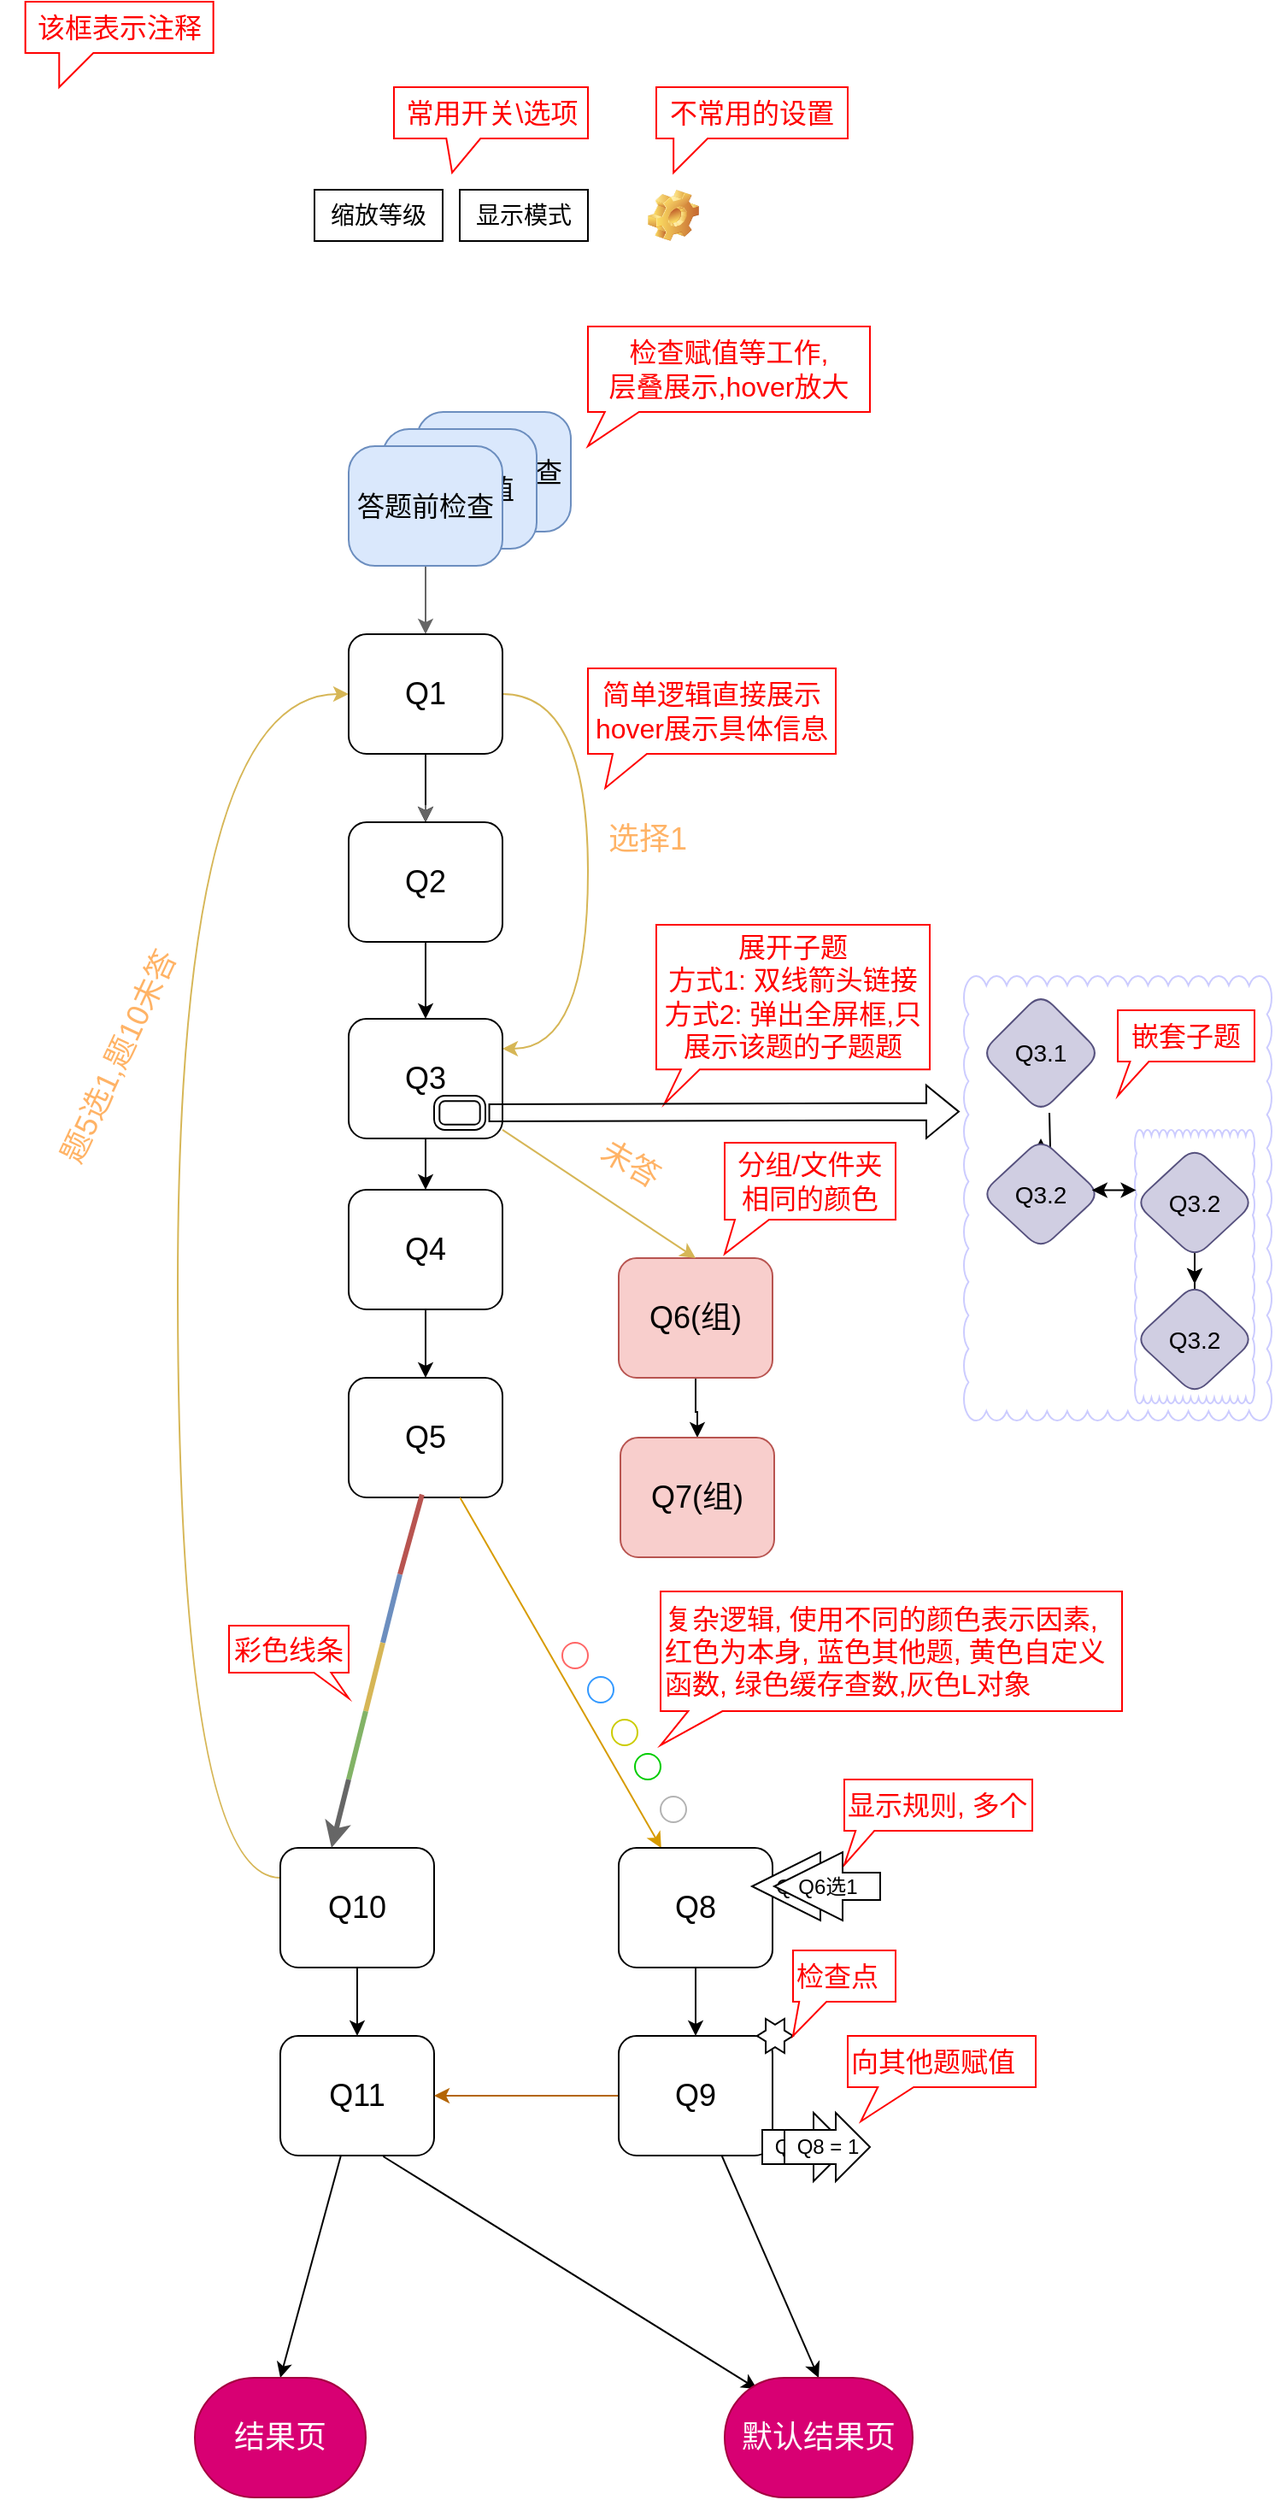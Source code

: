 <mxfile version="23.1.5" type="github">
  <diagram name="第 1 页" id="kc1cU_msiuEV9yWqQzwE">
    <mxGraphModel dx="2868" dy="2661" grid="1" gridSize="10" guides="1" tooltips="1" connect="1" arrows="0" fold="1" page="1" pageScale="1" pageWidth="827" pageHeight="1169" math="0" shadow="0">
      <root>
        <mxCell id="0" />
        <mxCell id="1" parent="0" />
        <mxCell id="Ti-5W8SZTmlNvOi37wGD-39" value="&lt;font style=&quot;font-size: 16px;&quot;&gt;答题前检查&lt;/font&gt;" style="rounded=1;whiteSpace=wrap;html=1;arcSize=22;fillColor=#dae8fc;strokeColor=#6c8ebf;" parent="1" vertex="1">
          <mxGeometry x="250" y="20" width="90" height="70" as="geometry" />
        </mxCell>
        <mxCell id="Ti-5W8SZTmlNvOi37wGD-38" value="&lt;font style=&quot;font-size: 16px;&quot;&gt;检查赋值&lt;/font&gt;" style="rounded=1;whiteSpace=wrap;html=1;arcSize=22;fillColor=#dae8fc;strokeColor=#6c8ebf;" parent="1" vertex="1">
          <mxGeometry x="230" y="30" width="90" height="70" as="geometry" />
        </mxCell>
        <mxCell id="iWW-S0E6aqb98GSkMhKx-111" value="" style="whiteSpace=wrap;html=1;shape=mxgraph.basic.cloud_rect;strokeColor=#CCCCFF;" parent="1" vertex="1">
          <mxGeometry x="570" y="350" width="180" height="260" as="geometry" />
        </mxCell>
        <mxCell id="iWW-S0E6aqb98GSkMhKx-15" style="edgeStyle=orthogonalEdgeStyle;rounded=0;orthogonalLoop=1;jettySize=auto;html=1;entryX=0.5;entryY=0;entryDx=0;entryDy=0;fillColor=#f5f5f5;strokeColor=#666666;" parent="1" source="iWW-S0E6aqb98GSkMhKx-3" target="iWW-S0E6aqb98GSkMhKx-4" edge="1">
          <mxGeometry relative="1" as="geometry" />
        </mxCell>
        <mxCell id="iWW-S0E6aqb98GSkMhKx-50" style="edgeStyle=orthogonalEdgeStyle;rounded=0;orthogonalLoop=1;jettySize=auto;html=1;entryX=0.5;entryY=0;entryDx=0;entryDy=0;" parent="1" source="iWW-S0E6aqb98GSkMhKx-4" target="iWW-S0E6aqb98GSkMhKx-26" edge="1">
          <mxGeometry relative="1" as="geometry" />
        </mxCell>
        <mxCell id="iWW-S0E6aqb98GSkMhKx-55" style="rounded=0;orthogonalLoop=1;jettySize=auto;html=1;entryX=1;entryY=0.25;entryDx=0;entryDy=0;edgeStyle=orthogonalEdgeStyle;curved=1;fillColor=#fff2cc;strokeColor=#d6b656;" parent="1" source="iWW-S0E6aqb98GSkMhKx-4" target="iWW-S0E6aqb98GSkMhKx-27" edge="1">
          <mxGeometry relative="1" as="geometry">
            <Array as="points">
              <mxPoint x="350" y="185" />
              <mxPoint x="350" y="393" />
            </Array>
          </mxGeometry>
        </mxCell>
        <mxCell id="iWW-S0E6aqb98GSkMhKx-4" value="&lt;font style=&quot;font-size: 18px;&quot;&gt;Q1&lt;/font&gt;" style="rounded=1;whiteSpace=wrap;html=1;" parent="1" vertex="1">
          <mxGeometry x="210" y="150" width="90" height="70" as="geometry" />
        </mxCell>
        <mxCell id="iWW-S0E6aqb98GSkMhKx-25" style="edgeStyle=orthogonalEdgeStyle;rounded=0;orthogonalLoop=1;jettySize=auto;html=1;entryX=0.5;entryY=0;entryDx=0;entryDy=0;fillColor=#f5f5f5;strokeColor=#666666;" parent="1" target="iWW-S0E6aqb98GSkMhKx-26" edge="1">
          <mxGeometry relative="1" as="geometry">
            <mxPoint x="255" y="250" as="sourcePoint" />
          </mxGeometry>
        </mxCell>
        <mxCell id="iWW-S0E6aqb98GSkMhKx-28" value="" style="edgeStyle=orthogonalEdgeStyle;rounded=0;orthogonalLoop=1;jettySize=auto;html=1;" parent="1" source="iWW-S0E6aqb98GSkMhKx-26" target="iWW-S0E6aqb98GSkMhKx-27" edge="1">
          <mxGeometry relative="1" as="geometry" />
        </mxCell>
        <mxCell id="iWW-S0E6aqb98GSkMhKx-26" value="&lt;font style=&quot;font-size: 18px;&quot;&gt;Q2&lt;/font&gt;" style="rounded=1;whiteSpace=wrap;html=1;" parent="1" vertex="1">
          <mxGeometry x="210" y="260" width="90" height="70" as="geometry" />
        </mxCell>
        <mxCell id="iWW-S0E6aqb98GSkMhKx-30" value="" style="edgeStyle=orthogonalEdgeStyle;rounded=0;orthogonalLoop=1;jettySize=auto;html=1;" parent="1" source="iWW-S0E6aqb98GSkMhKx-27" target="iWW-S0E6aqb98GSkMhKx-29" edge="1">
          <mxGeometry relative="1" as="geometry" />
        </mxCell>
        <mxCell id="iWW-S0E6aqb98GSkMhKx-27" value="&lt;span style=&quot;font-size: 18px;&quot;&gt;Q3&lt;/span&gt;" style="rounded=1;whiteSpace=wrap;html=1;" parent="1" vertex="1">
          <mxGeometry x="210" y="375" width="90" height="70" as="geometry" />
        </mxCell>
        <mxCell id="iWW-S0E6aqb98GSkMhKx-32" value="" style="edgeStyle=orthogonalEdgeStyle;rounded=0;orthogonalLoop=1;jettySize=auto;html=1;" parent="1" source="iWW-S0E6aqb98GSkMhKx-29" target="iWW-S0E6aqb98GSkMhKx-31" edge="1">
          <mxGeometry relative="1" as="geometry" />
        </mxCell>
        <mxCell id="iWW-S0E6aqb98GSkMhKx-29" value="&lt;font style=&quot;font-size: 18px;&quot;&gt;Q4&lt;/font&gt;" style="rounded=1;whiteSpace=wrap;html=1;" parent="1" vertex="1">
          <mxGeometry x="210" y="475" width="90" height="70" as="geometry" />
        </mxCell>
        <mxCell id="iWW-S0E6aqb98GSkMhKx-31" value="&lt;font style=&quot;font-size: 18px;&quot;&gt;Q5&lt;/font&gt;" style="rounded=1;whiteSpace=wrap;html=1;" parent="1" vertex="1">
          <mxGeometry x="210" y="585" width="90" height="70" as="geometry" />
        </mxCell>
        <mxCell id="iWW-S0E6aqb98GSkMhKx-39" value="" style="edgeStyle=orthogonalEdgeStyle;rounded=0;orthogonalLoop=1;jettySize=auto;html=1;" parent="1" source="iWW-S0E6aqb98GSkMhKx-33" target="iWW-S0E6aqb98GSkMhKx-38" edge="1">
          <mxGeometry relative="1" as="geometry" />
        </mxCell>
        <mxCell id="iWW-S0E6aqb98GSkMhKx-65" style="edgeStyle=orthogonalEdgeStyle;rounded=0;orthogonalLoop=1;jettySize=auto;html=1;entryX=0;entryY=0.5;entryDx=0;entryDy=0;exitX=0;exitY=0.25;exitDx=0;exitDy=0;curved=1;fillColor=#fff2cc;strokeColor=#d6b656;" parent="1" source="iWW-S0E6aqb98GSkMhKx-33" target="iWW-S0E6aqb98GSkMhKx-4" edge="1">
          <mxGeometry relative="1" as="geometry">
            <Array as="points">
              <mxPoint x="110" y="878" />
              <mxPoint x="110" y="185" />
            </Array>
          </mxGeometry>
        </mxCell>
        <mxCell id="iWW-S0E6aqb98GSkMhKx-33" value="&lt;span style=&quot;font-size: 18px;&quot;&gt;Q10&lt;/span&gt;" style="rounded=1;whiteSpace=wrap;html=1;" parent="1" vertex="1">
          <mxGeometry x="170.0" y="860" width="90" height="70" as="geometry" />
        </mxCell>
        <mxCell id="iWW-S0E6aqb98GSkMhKx-36" value="" style="rounded=0;orthogonalLoop=1;jettySize=auto;html=1;fillColor=#ffcd28;gradientColor=#ffa500;strokeColor=#d79b00;" parent="1" source="iWW-S0E6aqb98GSkMhKx-31" target="iWW-S0E6aqb98GSkMhKx-37" edge="1">
          <mxGeometry relative="1" as="geometry">
            <mxPoint x="414" y="850" as="sourcePoint" />
          </mxGeometry>
        </mxCell>
        <mxCell id="iWW-S0E6aqb98GSkMhKx-41" value="" style="edgeStyle=orthogonalEdgeStyle;rounded=0;orthogonalLoop=1;jettySize=auto;html=1;" parent="1" source="iWW-S0E6aqb98GSkMhKx-37" target="iWW-S0E6aqb98GSkMhKx-40" edge="1">
          <mxGeometry relative="1" as="geometry" />
        </mxCell>
        <mxCell id="iWW-S0E6aqb98GSkMhKx-37" value="&lt;font style=&quot;font-size: 18px;&quot;&gt;Q8&lt;/font&gt;" style="rounded=1;whiteSpace=wrap;html=1;" parent="1" vertex="1">
          <mxGeometry x="368" y="860" width="90" height="70" as="geometry" />
        </mxCell>
        <mxCell id="iWW-S0E6aqb98GSkMhKx-44" style="rounded=0;orthogonalLoop=1;jettySize=auto;html=1;strokeColor=default;entryX=0.173;entryY=0.094;entryDx=0;entryDy=0;entryPerimeter=0;exitX=0.669;exitY=1.007;exitDx=0;exitDy=0;exitPerimeter=0;" parent="1" source="iWW-S0E6aqb98GSkMhKx-38" target="iWW-S0E6aqb98GSkMhKx-42" edge="1">
          <mxGeometry relative="1" as="geometry" />
        </mxCell>
        <mxCell id="Ti-5W8SZTmlNvOi37wGD-48" style="rounded=0;orthogonalLoop=1;jettySize=auto;html=1;entryX=0.5;entryY=0;entryDx=0;entryDy=0;" parent="1" source="iWW-S0E6aqb98GSkMhKx-38" target="Ti-5W8SZTmlNvOi37wGD-47" edge="1">
          <mxGeometry relative="1" as="geometry" />
        </mxCell>
        <mxCell id="iWW-S0E6aqb98GSkMhKx-38" value="&lt;font style=&quot;font-size: 18px;&quot;&gt;Q11&lt;/font&gt;" style="rounded=1;whiteSpace=wrap;html=1;" parent="1" vertex="1">
          <mxGeometry x="170.0" y="970" width="90" height="70" as="geometry" />
        </mxCell>
        <mxCell id="iWW-S0E6aqb98GSkMhKx-43" value="" style="rounded=1;orthogonalLoop=1;jettySize=auto;html=1;entryX=0.5;entryY=0;entryDx=0;entryDy=0;" parent="1" source="iWW-S0E6aqb98GSkMhKx-40" target="iWW-S0E6aqb98GSkMhKx-42" edge="1">
          <mxGeometry relative="1" as="geometry">
            <Array as="points" />
          </mxGeometry>
        </mxCell>
        <mxCell id="iWW-S0E6aqb98GSkMhKx-75" style="edgeStyle=orthogonalEdgeStyle;rounded=0;orthogonalLoop=1;jettySize=auto;html=1;fillColor=#fad7ac;strokeColor=#b46504;" parent="1" source="iWW-S0E6aqb98GSkMhKx-40" target="iWW-S0E6aqb98GSkMhKx-38" edge="1">
          <mxGeometry relative="1" as="geometry" />
        </mxCell>
        <mxCell id="iWW-S0E6aqb98GSkMhKx-40" value="&lt;font style=&quot;font-size: 18px;&quot;&gt;Q9&lt;/font&gt;" style="rounded=1;whiteSpace=wrap;html=1;" parent="1" vertex="1">
          <mxGeometry x="368" y="970" width="90" height="70" as="geometry" />
        </mxCell>
        <mxCell id="iWW-S0E6aqb98GSkMhKx-42" value="&lt;span style=&quot;font-size: 18px;&quot;&gt;默认结果页&lt;/span&gt;" style="rounded=1;whiteSpace=wrap;html=1;arcSize=50;fillColor=#d80073;fontColor=#ffffff;strokeColor=#A50040;" parent="1" vertex="1">
          <mxGeometry x="430" y="1170" width="110" height="70" as="geometry" />
        </mxCell>
        <mxCell id="Ti-5W8SZTmlNvOi37wGD-15" style="edgeStyle=orthogonalEdgeStyle;rounded=0;orthogonalLoop=1;jettySize=auto;html=1;" parent="1" target="iWW-S0E6aqb98GSkMhKx-53" edge="1">
          <mxGeometry relative="1" as="geometry">
            <mxPoint x="620" y="430" as="sourcePoint" />
          </mxGeometry>
        </mxCell>
        <mxCell id="iWW-S0E6aqb98GSkMhKx-48" value="&lt;font style=&quot;font-size: 14px;&quot;&gt;Q3.1&lt;/font&gt;" style="rhombus;whiteSpace=wrap;html=1;rounded=1;fillColor=#d0cee2;strokeColor=#56517e;" parent="1" vertex="1">
          <mxGeometry x="580" y="360" width="70" height="70" as="geometry" />
        </mxCell>
        <mxCell id="iWW-S0E6aqb98GSkMhKx-53" value="&lt;font style=&quot;font-size: 14px;&quot;&gt;Q3.2&lt;/font&gt;" style="rhombus;whiteSpace=wrap;html=1;rounded=1;fillColor=#d0cee2;strokeColor=#56517e;" parent="1" vertex="1">
          <mxGeometry x="580" y="445" width="70" height="65" as="geometry" />
        </mxCell>
        <mxCell id="iWW-S0E6aqb98GSkMhKx-64" value="" style="edgeStyle=orthogonalEdgeStyle;rounded=0;orthogonalLoop=1;jettySize=auto;html=1;" parent="1" source="iWW-S0E6aqb98GSkMhKx-57" target="iWW-S0E6aqb98GSkMhKx-63" edge="1">
          <mxGeometry relative="1" as="geometry" />
        </mxCell>
        <mxCell id="iWW-S0E6aqb98GSkMhKx-57" value="&lt;span style=&quot;font-size: 18px;&quot;&gt;Q6(组)&lt;/span&gt;" style="rounded=1;whiteSpace=wrap;html=1;fillColor=#f8cecc;strokeColor=#b85450;" parent="1" vertex="1">
          <mxGeometry x="368" y="515" width="90" height="70" as="geometry" />
        </mxCell>
        <mxCell id="iWW-S0E6aqb98GSkMhKx-59" value="" style="endArrow=classic;html=1;rounded=0;entryX=0.5;entryY=0;entryDx=0;entryDy=0;fillColor=#fff2cc;strokeColor=#d6b656;" parent="1" source="iWW-S0E6aqb98GSkMhKx-27" target="iWW-S0E6aqb98GSkMhKx-57" edge="1">
          <mxGeometry width="50" height="50" relative="1" as="geometry">
            <mxPoint x="289.0" y="409.58" as="sourcePoint" />
            <mxPoint x="408.58" y="475.0" as="targetPoint" />
          </mxGeometry>
        </mxCell>
        <mxCell id="iWW-S0E6aqb98GSkMhKx-63" value="&lt;span style=&quot;font-size: 18px;&quot;&gt;Q7(组)&lt;/span&gt;" style="rounded=1;whiteSpace=wrap;html=1;fillColor=#f8cecc;strokeColor=#b85450;" parent="1" vertex="1">
          <mxGeometry x="369" y="620" width="90" height="70" as="geometry" />
        </mxCell>
        <mxCell id="iWW-S0E6aqb98GSkMhKx-66" value="选择1" style="text;strokeColor=none;align=center;fillColor=none;html=1;verticalAlign=middle;whiteSpace=wrap;rounded=0;fontSize=18;fontColor=#FFB366;" parent="1" vertex="1">
          <mxGeometry x="360" y="260" width="50" height="20" as="geometry" />
        </mxCell>
        <mxCell id="iWW-S0E6aqb98GSkMhKx-67" value="题5选1,题10未答" style="text;strokeColor=none;align=center;fillColor=none;html=1;verticalAlign=middle;whiteSpace=wrap;rounded=0;fontSize=18;fontColor=#FFB366;rotation=-65;" parent="1" vertex="1">
          <mxGeometry x="-30.0" y="370.0" width="211.67" height="54.68" as="geometry" />
        </mxCell>
        <mxCell id="iWW-S0E6aqb98GSkMhKx-72" value="未答" style="text;strokeColor=none;align=center;fillColor=none;html=1;verticalAlign=middle;whiteSpace=wrap;rounded=0;fontSize=18;fontColor=#FFB366;rotation=30;" parent="1" vertex="1">
          <mxGeometry x="350" y="450" width="50" height="20" as="geometry" />
        </mxCell>
        <mxCell id="iWW-S0E6aqb98GSkMhKx-78" value="&lt;font color=&quot;#ff0000&quot; style=&quot;font-size: 16px;&quot;&gt;简单逻辑直接展示&lt;br&gt;hover展示具体信息&lt;br&gt;&lt;/font&gt;" style="shape=callout;whiteSpace=wrap;html=1;perimeter=calloutPerimeter;position2=0.07;size=20;position=0.1;strokeColor=#FF0000;" parent="1" vertex="1">
          <mxGeometry x="350" y="170" width="145" height="70" as="geometry" />
        </mxCell>
        <mxCell id="iWW-S0E6aqb98GSkMhKx-82" value="&lt;font color=&quot;#ff0000&quot;&gt;&lt;span style=&quot;font-size: 16px;&quot;&gt;该框表示注释&lt;/span&gt;&lt;/font&gt;" style="shape=callout;whiteSpace=wrap;html=1;perimeter=calloutPerimeter;position2=0.18;size=20;position=0.18;strokeColor=#FF0000;" parent="1" vertex="1">
          <mxGeometry x="20.83" y="-220" width="110" height="50" as="geometry" />
        </mxCell>
        <mxCell id="iWW-S0E6aqb98GSkMhKx-83" value="&lt;font color=&quot;#ff0000&quot; style=&quot;font-size: 16px;&quot;&gt;分组/文件夹 相同的颜色&lt;/font&gt;" style="shape=callout;whiteSpace=wrap;html=1;perimeter=calloutPerimeter;position2=0;size=20;position=0.06;strokeColor=#FF0000;" parent="1" vertex="1">
          <mxGeometry x="430" y="447.5" width="100" height="65" as="geometry" />
        </mxCell>
        <mxCell id="iWW-S0E6aqb98GSkMhKx-84" value="&lt;font color=&quot;#ff0000&quot; style=&quot;font-size: 16px;&quot;&gt;复杂逻辑, 使用不同的颜色表示因素,&lt;br&gt;红色为本身, 蓝色其他题, 黄色自定义函数, 绿色缓存查数,灰色L对象&lt;br&gt;&lt;/font&gt;" style="shape=callout;whiteSpace=wrap;html=1;perimeter=calloutPerimeter;position2=0;size=20;position=0.06;strokeColor=#FF0000;align=left;" parent="1" vertex="1">
          <mxGeometry x="392.5" y="710" width="270" height="90" as="geometry" />
        </mxCell>
        <mxCell id="iWW-S0E6aqb98GSkMhKx-87" value="" style="ellipse;whiteSpace=wrap;html=1;aspect=fixed;strokeColor=#FF6666;direction=south;" parent="1" vertex="1">
          <mxGeometry x="335" y="740" width="15" height="15" as="geometry" />
        </mxCell>
        <mxCell id="iWW-S0E6aqb98GSkMhKx-90" value="" style="ellipse;whiteSpace=wrap;html=1;aspect=fixed;strokeColor=#3399FF;" parent="1" vertex="1">
          <mxGeometry x="350" y="760" width="15" height="15" as="geometry" />
        </mxCell>
        <mxCell id="iWW-S0E6aqb98GSkMhKx-91" value="" style="ellipse;whiteSpace=wrap;html=1;aspect=fixed;strokeColor=#CCCC00;" parent="1" vertex="1">
          <mxGeometry x="364" y="785" width="15" height="15" as="geometry" />
        </mxCell>
        <mxCell id="iWW-S0E6aqb98GSkMhKx-92" value="" style="ellipse;whiteSpace=wrap;html=1;aspect=fixed;strokeColor=#00CC00;" parent="1" vertex="1">
          <mxGeometry x="377.5" y="805" width="15" height="15" as="geometry" />
        </mxCell>
        <mxCell id="iWW-S0E6aqb98GSkMhKx-93" value="" style="ellipse;whiteSpace=wrap;html=1;aspect=fixed;strokeColor=#B3B3B3;" parent="1" vertex="1">
          <mxGeometry x="392.5" y="830" width="15" height="15" as="geometry" />
        </mxCell>
        <mxCell id="iWW-S0E6aqb98GSkMhKx-96" value="&lt;font color=&quot;#ff0000&quot; style=&quot;font-size: 16px;&quot;&gt;嵌套子题&lt;/font&gt;" style="shape=callout;whiteSpace=wrap;html=1;perimeter=calloutPerimeter;position2=0;size=20;position=0.09;strokeColor=#FF0000;base=11;" parent="1" vertex="1">
          <mxGeometry x="660" y="370" width="80" height="50" as="geometry" />
        </mxCell>
        <mxCell id="iWW-S0E6aqb98GSkMhKx-99" value="" style="verticalLabelPosition=bottom;verticalAlign=top;html=1;shape=mxgraph.basic.6_point_star" parent="1" vertex="1">
          <mxGeometry x="449" y="960" width="21" height="20" as="geometry" />
        </mxCell>
        <mxCell id="iWW-S0E6aqb98GSkMhKx-101" value="&lt;font color=&quot;#ff0000&quot; style=&quot;font-size: 16px;&quot;&gt;显示规则, 多个&lt;br&gt;&lt;/font&gt;" style="shape=callout;whiteSpace=wrap;html=1;perimeter=calloutPerimeter;position2=0;size=20;position=0.06;strokeColor=#FF0000;align=left;base=11;" parent="1" vertex="1">
          <mxGeometry x="500" y="820" width="110" height="50" as="geometry" />
        </mxCell>
        <mxCell id="iWW-S0E6aqb98GSkMhKx-105" value="Q8 = 1" style="html=1;shadow=0;dashed=0;align=center;verticalAlign=middle;shape=mxgraph.arrows2.tailedArrow;dy1=10;dx1=20;notch=0;arrowHead=20;dx2=25;dy2=30;" parent="1" vertex="1">
          <mxGeometry x="452" y="1030" width="50" height="10" as="geometry" />
        </mxCell>
        <mxCell id="iWW-S0E6aqb98GSkMhKx-106" value="&lt;font color=&quot;#ff0000&quot; style=&quot;font-size: 16px;&quot;&gt;向其他题赋值&lt;br&gt;&lt;/font&gt;" style="shape=callout;whiteSpace=wrap;html=1;perimeter=calloutPerimeter;position2=0.07;size=20;position=0.16;strokeColor=#FF0000;align=left;base=21;" parent="1" vertex="1">
          <mxGeometry x="502" y="970" width="110" height="50" as="geometry" />
        </mxCell>
        <mxCell id="iWW-S0E6aqb98GSkMhKx-108" value="Q6选1" style="html=1;shadow=0;dashed=0;align=center;verticalAlign=middle;shape=mxgraph.arrows2.arrow;dy=0.6;dx=40;flipH=1;notch=0;" parent="1" vertex="1">
          <mxGeometry x="446" y="862.5" width="62" height="40" as="geometry" />
        </mxCell>
        <mxCell id="iWW-S0E6aqb98GSkMhKx-110" value="&lt;font color=&quot;#ff0000&quot; style=&quot;font-size: 16px;&quot;&gt;检查点&lt;br&gt;&lt;/font&gt;" style="shape=callout;whiteSpace=wrap;html=1;perimeter=calloutPerimeter;position2=0;size=20;position=0.06;strokeColor=#FF0000;align=left;base=16;" parent="1" vertex="1">
          <mxGeometry x="470" y="920" width="60" height="50" as="geometry" />
        </mxCell>
        <mxCell id="Ti-5W8SZTmlNvOi37wGD-1" value="" style="whiteSpace=wrap;html=1;shape=mxgraph.basic.cloud_rect;strokeColor=#CCCCFF;" parent="1" vertex="1">
          <mxGeometry x="670" y="440" width="70" height="160" as="geometry" />
        </mxCell>
        <mxCell id="Ti-5W8SZTmlNvOi37wGD-19" style="edgeStyle=orthogonalEdgeStyle;rounded=0;orthogonalLoop=1;jettySize=auto;html=1;" parent="1" target="Ti-5W8SZTmlNvOi37wGD-18" edge="1">
          <mxGeometry relative="1" as="geometry">
            <mxPoint x="705" y="520" as="sourcePoint" />
            <Array as="points">
              <mxPoint x="705" y="520" />
              <mxPoint x="705" y="520" />
            </Array>
          </mxGeometry>
        </mxCell>
        <mxCell id="Ti-5W8SZTmlNvOi37wGD-21" style="edgeStyle=orthogonalEdgeStyle;rounded=0;orthogonalLoop=1;jettySize=auto;html=1;" parent="1" source="Ti-5W8SZTmlNvOi37wGD-17" target="Ti-5W8SZTmlNvOi37wGD-18" edge="1">
          <mxGeometry relative="1" as="geometry" />
        </mxCell>
        <mxCell id="Ti-5W8SZTmlNvOi37wGD-17" value="&lt;font style=&quot;font-size: 14px;&quot;&gt;Q3.2&lt;/font&gt;" style="rhombus;whiteSpace=wrap;html=1;rounded=1;fillColor=#d0cee2;strokeColor=#56517e;" parent="1" vertex="1">
          <mxGeometry x="670" y="450" width="70" height="65" as="geometry" />
        </mxCell>
        <mxCell id="Ti-5W8SZTmlNvOi37wGD-18" value="&lt;font style=&quot;font-size: 14px;&quot;&gt;Q3.2&lt;/font&gt;" style="rhombus;whiteSpace=wrap;html=1;rounded=1;fillColor=#d0cee2;strokeColor=#56517e;" parent="1" vertex="1">
          <mxGeometry x="670" y="530" width="70" height="65" as="geometry" />
        </mxCell>
        <mxCell id="Ti-5W8SZTmlNvOi37wGD-31" value="" style="endArrow=none;html=1;rounded=0;fillColor=#f8cecc;strokeColor=#b85450;entryX=0.477;entryY=0.976;entryDx=0;entryDy=0;entryPerimeter=0;strokeWidth=3;" parent="1" target="iWW-S0E6aqb98GSkMhKx-31" edge="1">
          <mxGeometry width="50" height="50" relative="1" as="geometry">
            <mxPoint x="240" y="700" as="sourcePoint" />
            <mxPoint x="250" y="660" as="targetPoint" />
          </mxGeometry>
        </mxCell>
        <mxCell id="Ti-5W8SZTmlNvOi37wGD-32" value="" style="endArrow=none;html=1;rounded=0;fillColor=#dae8fc;strokeColor=#6c8ebf;strokeWidth=3;" parent="1" edge="1">
          <mxGeometry width="50" height="50" relative="1" as="geometry">
            <mxPoint x="230" y="740" as="sourcePoint" />
            <mxPoint x="240" y="700" as="targetPoint" />
          </mxGeometry>
        </mxCell>
        <mxCell id="Ti-5W8SZTmlNvOi37wGD-34" value="" style="endArrow=none;html=1;rounded=0;fillColor=#fff2cc;strokeColor=#d6b656;strokeWidth=3;" parent="1" edge="1">
          <mxGeometry width="50" height="50" relative="1" as="geometry">
            <mxPoint x="220" y="780" as="sourcePoint" />
            <mxPoint x="230" y="740" as="targetPoint" />
          </mxGeometry>
        </mxCell>
        <mxCell id="Ti-5W8SZTmlNvOi37wGD-35" value="" style="endArrow=none;html=1;rounded=0;fillColor=#d5e8d4;strokeColor=#82b366;strokeWidth=3;" parent="1" edge="1">
          <mxGeometry width="50" height="50" relative="1" as="geometry">
            <mxPoint x="210" y="820" as="sourcePoint" />
            <mxPoint x="220" y="780" as="targetPoint" />
          </mxGeometry>
        </mxCell>
        <mxCell id="Ti-5W8SZTmlNvOi37wGD-36" value="" style="endArrow=classic;html=1;rounded=0;entryX=0.333;entryY=0;entryDx=0;entryDy=0;entryPerimeter=0;fillColor=#f5f5f5;strokeColor=#666666;strokeWidth=3;" parent="1" target="iWW-S0E6aqb98GSkMhKx-33" edge="1">
          <mxGeometry width="50" height="50" relative="1" as="geometry">
            <mxPoint x="210" y="820" as="sourcePoint" />
            <mxPoint x="251.67" y="785" as="targetPoint" />
          </mxGeometry>
        </mxCell>
        <mxCell id="Ti-5W8SZTmlNvOi37wGD-37" value="&lt;div style=&quot;&quot;&gt;&lt;span style=&quot;font-size: 16px; color: rgb(255, 0, 0); background-color: initial;&quot;&gt;彩色线条&lt;/span&gt;&lt;/div&gt;" style="shape=callout;whiteSpace=wrap;html=1;perimeter=calloutPerimeter;position2=1;size=15;position=0.71;strokeColor=#FF0000;align=center;base=10;rotation=0;" parent="1" vertex="1">
          <mxGeometry x="140" y="730" width="70" height="42.5" as="geometry" />
        </mxCell>
        <mxCell id="iWW-S0E6aqb98GSkMhKx-3" value="&lt;font style=&quot;font-size: 16px;&quot;&gt;答题前检查&lt;/font&gt;" style="rounded=1;whiteSpace=wrap;html=1;arcSize=22;fillColor=#dae8fc;strokeColor=#6c8ebf;" parent="1" vertex="1">
          <mxGeometry x="210" y="40" width="90" height="70" as="geometry" />
        </mxCell>
        <mxCell id="Ti-5W8SZTmlNvOi37wGD-41" value="&lt;font color=&quot;#ff0000&quot; style=&quot;font-size: 16px;&quot;&gt;检查赋值等工作,&lt;br&gt;层叠展示,hover放大&lt;br&gt;&lt;/font&gt;" style="shape=callout;whiteSpace=wrap;html=1;perimeter=calloutPerimeter;position2=0;size=20;position=0.06;strokeColor=#FF0000;" parent="1" vertex="1">
          <mxGeometry x="350" y="-30" width="165" height="70" as="geometry" />
        </mxCell>
        <mxCell id="Ti-5W8SZTmlNvOi37wGD-44" value="&lt;font color=&quot;#ff0000&quot;&gt;&lt;span style=&quot;font-size: 16px;&quot;&gt;展开子题&lt;br&gt;方式1: 双线箭头链接&lt;br&gt;方式2: 弹出全屏框,只展示该题的子题题&lt;br&gt;&lt;/span&gt;&lt;/font&gt;" style="shape=callout;whiteSpace=wrap;html=1;perimeter=calloutPerimeter;position2=0.03;size=20;position=0.09;strokeColor=#FF0000;base=11;" parent="1" vertex="1">
          <mxGeometry x="390" y="320" width="160" height="104.68" as="geometry" />
        </mxCell>
        <mxCell id="Ti-5W8SZTmlNvOi37wGD-45" value="" style="endArrow=classic;startArrow=classic;html=1;rounded=0;exitX=0.927;exitY=0.465;exitDx=0;exitDy=0;exitPerimeter=0;entryX=0.011;entryY=0.22;entryDx=0;entryDy=0;entryPerimeter=0;" parent="1" source="iWW-S0E6aqb98GSkMhKx-53" target="Ti-5W8SZTmlNvOi37wGD-1" edge="1">
          <mxGeometry width="50" height="50" relative="1" as="geometry">
            <mxPoint x="310" y="421.17" as="sourcePoint" />
            <mxPoint x="574" y="423" as="targetPoint" />
          </mxGeometry>
        </mxCell>
        <mxCell id="Ti-5W8SZTmlNvOi37wGD-47" value="&lt;span style=&quot;font-size: 18px;&quot;&gt;结果页&lt;/span&gt;" style="rounded=1;whiteSpace=wrap;html=1;arcSize=50;fillColor=#d80073;fontColor=#ffffff;strokeColor=#A50040;" parent="1" vertex="1">
          <mxGeometry x="120" y="1170" width="100" height="70" as="geometry" />
        </mxCell>
        <mxCell id="Ti-5W8SZTmlNvOi37wGD-51" value="&lt;font style=&quot;font-size: 14px;&quot;&gt;显示模式&lt;/font&gt;" style="rounded=0;whiteSpace=wrap;html=1;" parent="1" vertex="1">
          <mxGeometry x="275" y="-110" width="75" height="30" as="geometry" />
        </mxCell>
        <mxCell id="Ti-5W8SZTmlNvOi37wGD-53" value="&lt;font style=&quot;font-size: 14px;&quot;&gt;缩放等级&lt;/font&gt;" style="rounded=0;whiteSpace=wrap;html=1;" parent="1" vertex="1">
          <mxGeometry x="190" y="-110" width="75" height="30" as="geometry" />
        </mxCell>
        <mxCell id="Ti-5W8SZTmlNvOi37wGD-54" value="&lt;font color=&quot;#ff0000&quot; style=&quot;font-size: 16px;&quot;&gt;常用开关\选项&lt;br&gt;&lt;/font&gt;" style="shape=callout;whiteSpace=wrap;html=1;perimeter=calloutPerimeter;position2=0.3;size=20;position=0.27;strokeColor=#FF0000;base=20;" parent="1" vertex="1">
          <mxGeometry x="236.5" y="-170" width="113.5" height="50" as="geometry" />
        </mxCell>
        <mxCell id="Ti-5W8SZTmlNvOi37wGD-58" value="" style="shape=image;html=1;verticalLabelPosition=bottom;verticalAlign=top;imageAspect=0;image=img/clipart/Gear_128x128.png" parent="1" vertex="1">
          <mxGeometry x="385" y="-110" width="30" height="30" as="geometry" />
        </mxCell>
        <mxCell id="Ti-5W8SZTmlNvOi37wGD-59" value="&lt;font color=&quot;#ff0000&quot; style=&quot;font-size: 16px;&quot;&gt;不常用的设置&lt;br&gt;&lt;/font&gt;" style="shape=callout;whiteSpace=wrap;html=1;perimeter=calloutPerimeter;position2=0.09;size=20;position=0.09;strokeColor=#FF0000;" parent="1" vertex="1">
          <mxGeometry x="390" y="-170" width="112" height="50" as="geometry" />
        </mxCell>
        <mxCell id="M4DDi0-p-4cgC3sTtj1j-3" value="Q6选1" style="html=1;shadow=0;dashed=0;align=center;verticalAlign=middle;shape=mxgraph.arrows2.arrow;dy=0.6;dx=40;flipH=1;notch=0;" vertex="1" parent="1">
          <mxGeometry x="459" y="862.5" width="62" height="40" as="geometry" />
        </mxCell>
        <mxCell id="M4DDi0-p-4cgC3sTtj1j-5" value="Q8 = 1" style="html=1;shadow=0;dashed=0;align=center;verticalAlign=middle;shape=mxgraph.arrows2.tailedArrow;dy1=10;dx1=20;notch=0;arrowHead=20;dx2=25;dy2=30;" vertex="1" parent="1">
          <mxGeometry x="465" y="1030" width="50" height="10" as="geometry" />
        </mxCell>
        <mxCell id="M4DDi0-p-4cgC3sTtj1j-14" value="" style="verticalLabelPosition=bottom;verticalAlign=top;html=1;shape=mxgraph.basic.rounded_frame;dx=3.15;whiteSpace=wrap;" vertex="1" parent="1">
          <mxGeometry x="260" y="420" width="30" height="20" as="geometry" />
        </mxCell>
        <mxCell id="M4DDi0-p-4cgC3sTtj1j-16" value="" style="shape=flexArrow;endArrow=classic;html=1;rounded=0;entryX=-0.014;entryY=0.305;entryDx=0;entryDy=0;entryPerimeter=0;" edge="1" parent="1" target="iWW-S0E6aqb98GSkMhKx-111">
          <mxGeometry width="50" height="50" relative="1" as="geometry">
            <mxPoint x="291.78" y="429.96" as="sourcePoint" />
            <mxPoint x="553.22" y="429.78" as="targetPoint" />
          </mxGeometry>
        </mxCell>
      </root>
    </mxGraphModel>
  </diagram>
</mxfile>
